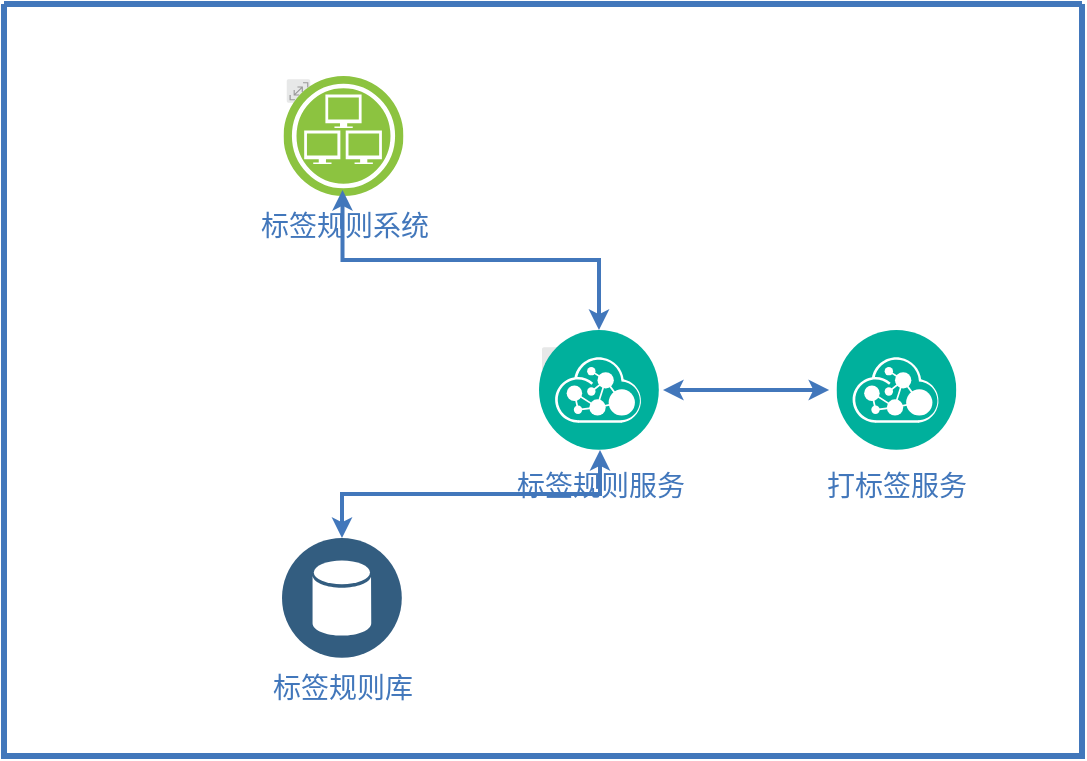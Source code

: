 <mxfile version="13.10.8" type="github">
  <diagram id="0d7cefc2-ccd6-e077-73ed-a8e48b0cddf6" name="Page-1">
    <mxGraphModel dx="1422" dy="745" grid="1" gridSize="10" guides="1" tooltips="1" connect="1" arrows="1" fold="1" page="1" pageScale="1" pageWidth="1169" pageHeight="827" background="#ffffff" math="0" shadow="0">
      <root>
        <mxCell id="0" />
        <mxCell id="1" parent="0" />
        <mxCell id="6dSQAqMlOGTboqSz_zC7-106" value="" style="swimlane;shadow=0;strokeColor=#4277BB;fillColor=#ffffff;fontColor=#4277BB;align=right;startSize=0;collapsible=0;strokeWidth=3;" vertex="1" parent="1">
          <mxGeometry x="240" y="120" width="539" height="376" as="geometry" />
        </mxCell>
        <mxCell id="6dSQAqMlOGTboqSz_zC7-140" value="标签规则库" style="aspect=fixed;perimeter=ellipsePerimeter;html=1;align=center;shadow=0;dashed=0;image;image=img/lib/ibm/data/data_services.svg;rounded=1;labelBackgroundColor=#ffffff;strokeColor=#666666;strokeWidth=3;fillColor=#C2952D;gradientColor=none;fontSize=14;fontColor=#4277BB;" vertex="1" parent="6dSQAqMlOGTboqSz_zC7-106">
          <mxGeometry x="139" y="267" width="60" height="60" as="geometry" />
        </mxCell>
        <mxCell id="6dSQAqMlOGTboqSz_zC7-145" value="标签规则系统" style="group;fontSize=14;fontColor=#4277BB;labelPosition=center;verticalLabelPosition=bottom;align=center;verticalAlign=top;labelBackgroundColor=#ffffff;rotation=0;" vertex="1" connectable="0" parent="6dSQAqMlOGTboqSz_zC7-106">
          <mxGeometry x="141.25" y="36" width="58.5" height="60" as="geometry" />
        </mxCell>
        <mxCell id="6dSQAqMlOGTboqSz_zC7-146" value="" style="aspect=fixed;perimeter=ellipsePerimeter;html=1;align=center;shadow=0;dashed=0;image;image=img/lib/ibm/miscellaneous/scalable.svg;rounded=1;labelBackgroundColor=none;strokeColor=#666666;strokeWidth=3;fillColor=#C2952D;gradientColor=none;fontSize=14;fontColor=#4277BB;" vertex="1" parent="6dSQAqMlOGTboqSz_zC7-145">
          <mxGeometry width="12" height="15" as="geometry" />
        </mxCell>
        <mxCell id="6dSQAqMlOGTboqSz_zC7-147" value="" style="aspect=fixed;perimeter=ellipsePerimeter;html=1;align=center;shadow=0;dashed=0;fontColor=#4277BB;labelBackgroundColor=#ffffff;fontSize=12;spacingTop=3;image;image=img/lib/ibm/infrastructure/infrastructure_services.svg;" vertex="1" parent="6dSQAqMlOGTboqSz_zC7-145">
          <mxGeometry x="-1.5" width="60" height="60" as="geometry" />
        </mxCell>
        <mxCell id="6dSQAqMlOGTboqSz_zC7-148" style="edgeStyle=elbowEdgeStyle;rounded=0;elbow=vertical;html=1;labelBackgroundColor=#ffffff;startArrow=classic;startFill=1;startSize=4;endArrow=classic;endFill=1;endSize=4;jettySize=auto;orthogonalLoop=1;strokeColor=#4277BB;strokeWidth=2;fontSize=14;fontColor=#4277BB;entryX=0.5;entryY=0;entryDx=0;entryDy=0;" edge="1" parent="6dSQAqMlOGTboqSz_zC7-145" target="6dSQAqMlOGTboqSz_zC7-143">
          <mxGeometry relative="1" as="geometry">
            <mxPoint x="28" y="57" as="sourcePoint" />
            <mxPoint x="28" y="142" as="targetPoint" />
          </mxGeometry>
        </mxCell>
        <mxCell id="6dSQAqMlOGTboqSz_zC7-141" value="" style="group;fontSize=14;fontColor=#4277BB;labelBackgroundColor=#ffffff;" vertex="1" connectable="0" parent="6dSQAqMlOGTboqSz_zC7-106">
          <mxGeometry x="269" y="170" width="58.5" height="60" as="geometry" />
        </mxCell>
        <mxCell id="6dSQAqMlOGTboqSz_zC7-142" value="" style="aspect=fixed;perimeter=ellipsePerimeter;html=1;align=center;shadow=0;dashed=0;image;image=img/lib/ibm/miscellaneous/scalable.svg;rounded=1;labelBackgroundColor=none;strokeColor=#666666;strokeWidth=3;fillColor=#C2952D;gradientColor=none;fontSize=14;fontColor=#4277BB;" vertex="1" parent="6dSQAqMlOGTboqSz_zC7-141">
          <mxGeometry width="12" height="15" as="geometry" />
        </mxCell>
        <mxCell id="6dSQAqMlOGTboqSz_zC7-143" value="标签规则服务" style="aspect=fixed;perimeter=ellipsePerimeter;html=1;align=center;shadow=0;dashed=0;image;image=img/lib/ibm/management/api_management.svg;rounded=1;labelBackgroundColor=#ffffff;strokeColor=#666666;strokeWidth=3;fillColor=#C2952D;gradientColor=none;fontSize=14;fontColor=#4277BB;spacingTop=3;" vertex="1" parent="6dSQAqMlOGTboqSz_zC7-141">
          <mxGeometry x="-1.5" y="-7" width="60" height="60" as="geometry" />
        </mxCell>
        <mxCell id="6dSQAqMlOGTboqSz_zC7-144" style="edgeStyle=elbowEdgeStyle;rounded=0;elbow=vertical;html=1;labelBackgroundColor=#ffffff;startArrow=classic;startFill=1;startSize=4;endArrow=classic;endFill=1;endSize=4;jettySize=auto;orthogonalLoop=1;strokeColor=#4277BB;strokeWidth=2;fontSize=14;fontColor=#4277BB;entryX=0.5;entryY=0;entryDx=0;entryDy=0;" edge="1" parent="6dSQAqMlOGTboqSz_zC7-141" target="6dSQAqMlOGTboqSz_zC7-140">
          <mxGeometry relative="1" as="geometry">
            <mxPoint x="29" y="53" as="sourcePoint" />
            <mxPoint x="28.75" y="109" as="targetPoint" />
          </mxGeometry>
        </mxCell>
        <mxCell id="6dSQAqMlOGTboqSz_zC7-151" style="edgeStyle=elbowEdgeStyle;rounded=0;elbow=vertical;html=1;labelBackgroundColor=#ffffff;startArrow=classic;startFill=1;startSize=4;endArrow=classic;endFill=1;endSize=4;jettySize=auto;orthogonalLoop=1;strokeColor=#4277BB;strokeWidth=2;fontSize=14;fontColor=#4277BB;exitX=1;exitY=0.5;exitDx=0;exitDy=0;" edge="1" parent="6dSQAqMlOGTboqSz_zC7-106">
          <mxGeometry relative="1" as="geometry">
            <mxPoint x="329.5" y="193" as="sourcePoint" />
            <mxPoint x="412.573" y="193" as="targetPoint" />
          </mxGeometry>
        </mxCell>
        <mxCell id="6dSQAqMlOGTboqSz_zC7-152" value="" style="group;fontSize=14;fontColor=#4277BB;labelBackgroundColor=#ffffff;" vertex="1" connectable="0" parent="6dSQAqMlOGTboqSz_zC7-106">
          <mxGeometry x="410" y="170" width="58.5" height="60" as="geometry" />
        </mxCell>
        <mxCell id="6dSQAqMlOGTboqSz_zC7-153" value="打标签服务" style="aspect=fixed;perimeter=ellipsePerimeter;html=1;align=center;shadow=0;dashed=0;image;image=img/lib/ibm/management/api_management.svg;rounded=1;labelBackgroundColor=#ffffff;strokeColor=#666666;strokeWidth=3;fillColor=#C2952D;gradientColor=none;fontSize=14;fontColor=#4277BB;spacingTop=3;" vertex="1" parent="6dSQAqMlOGTboqSz_zC7-152">
          <mxGeometry x="6.25" y="-7" width="60" height="60" as="geometry" />
        </mxCell>
      </root>
    </mxGraphModel>
  </diagram>
</mxfile>
